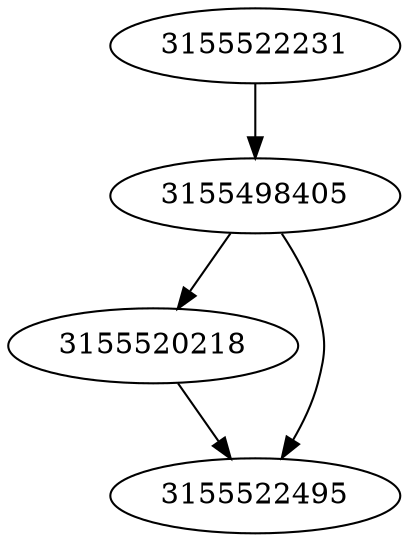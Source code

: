 strict digraph  {
3155522231;
3155520218;
3155498405;
3155522495;
3155522231 -> 3155498405;
3155520218 -> 3155522495;
3155498405 -> 3155522495;
3155498405 -> 3155520218;
}
